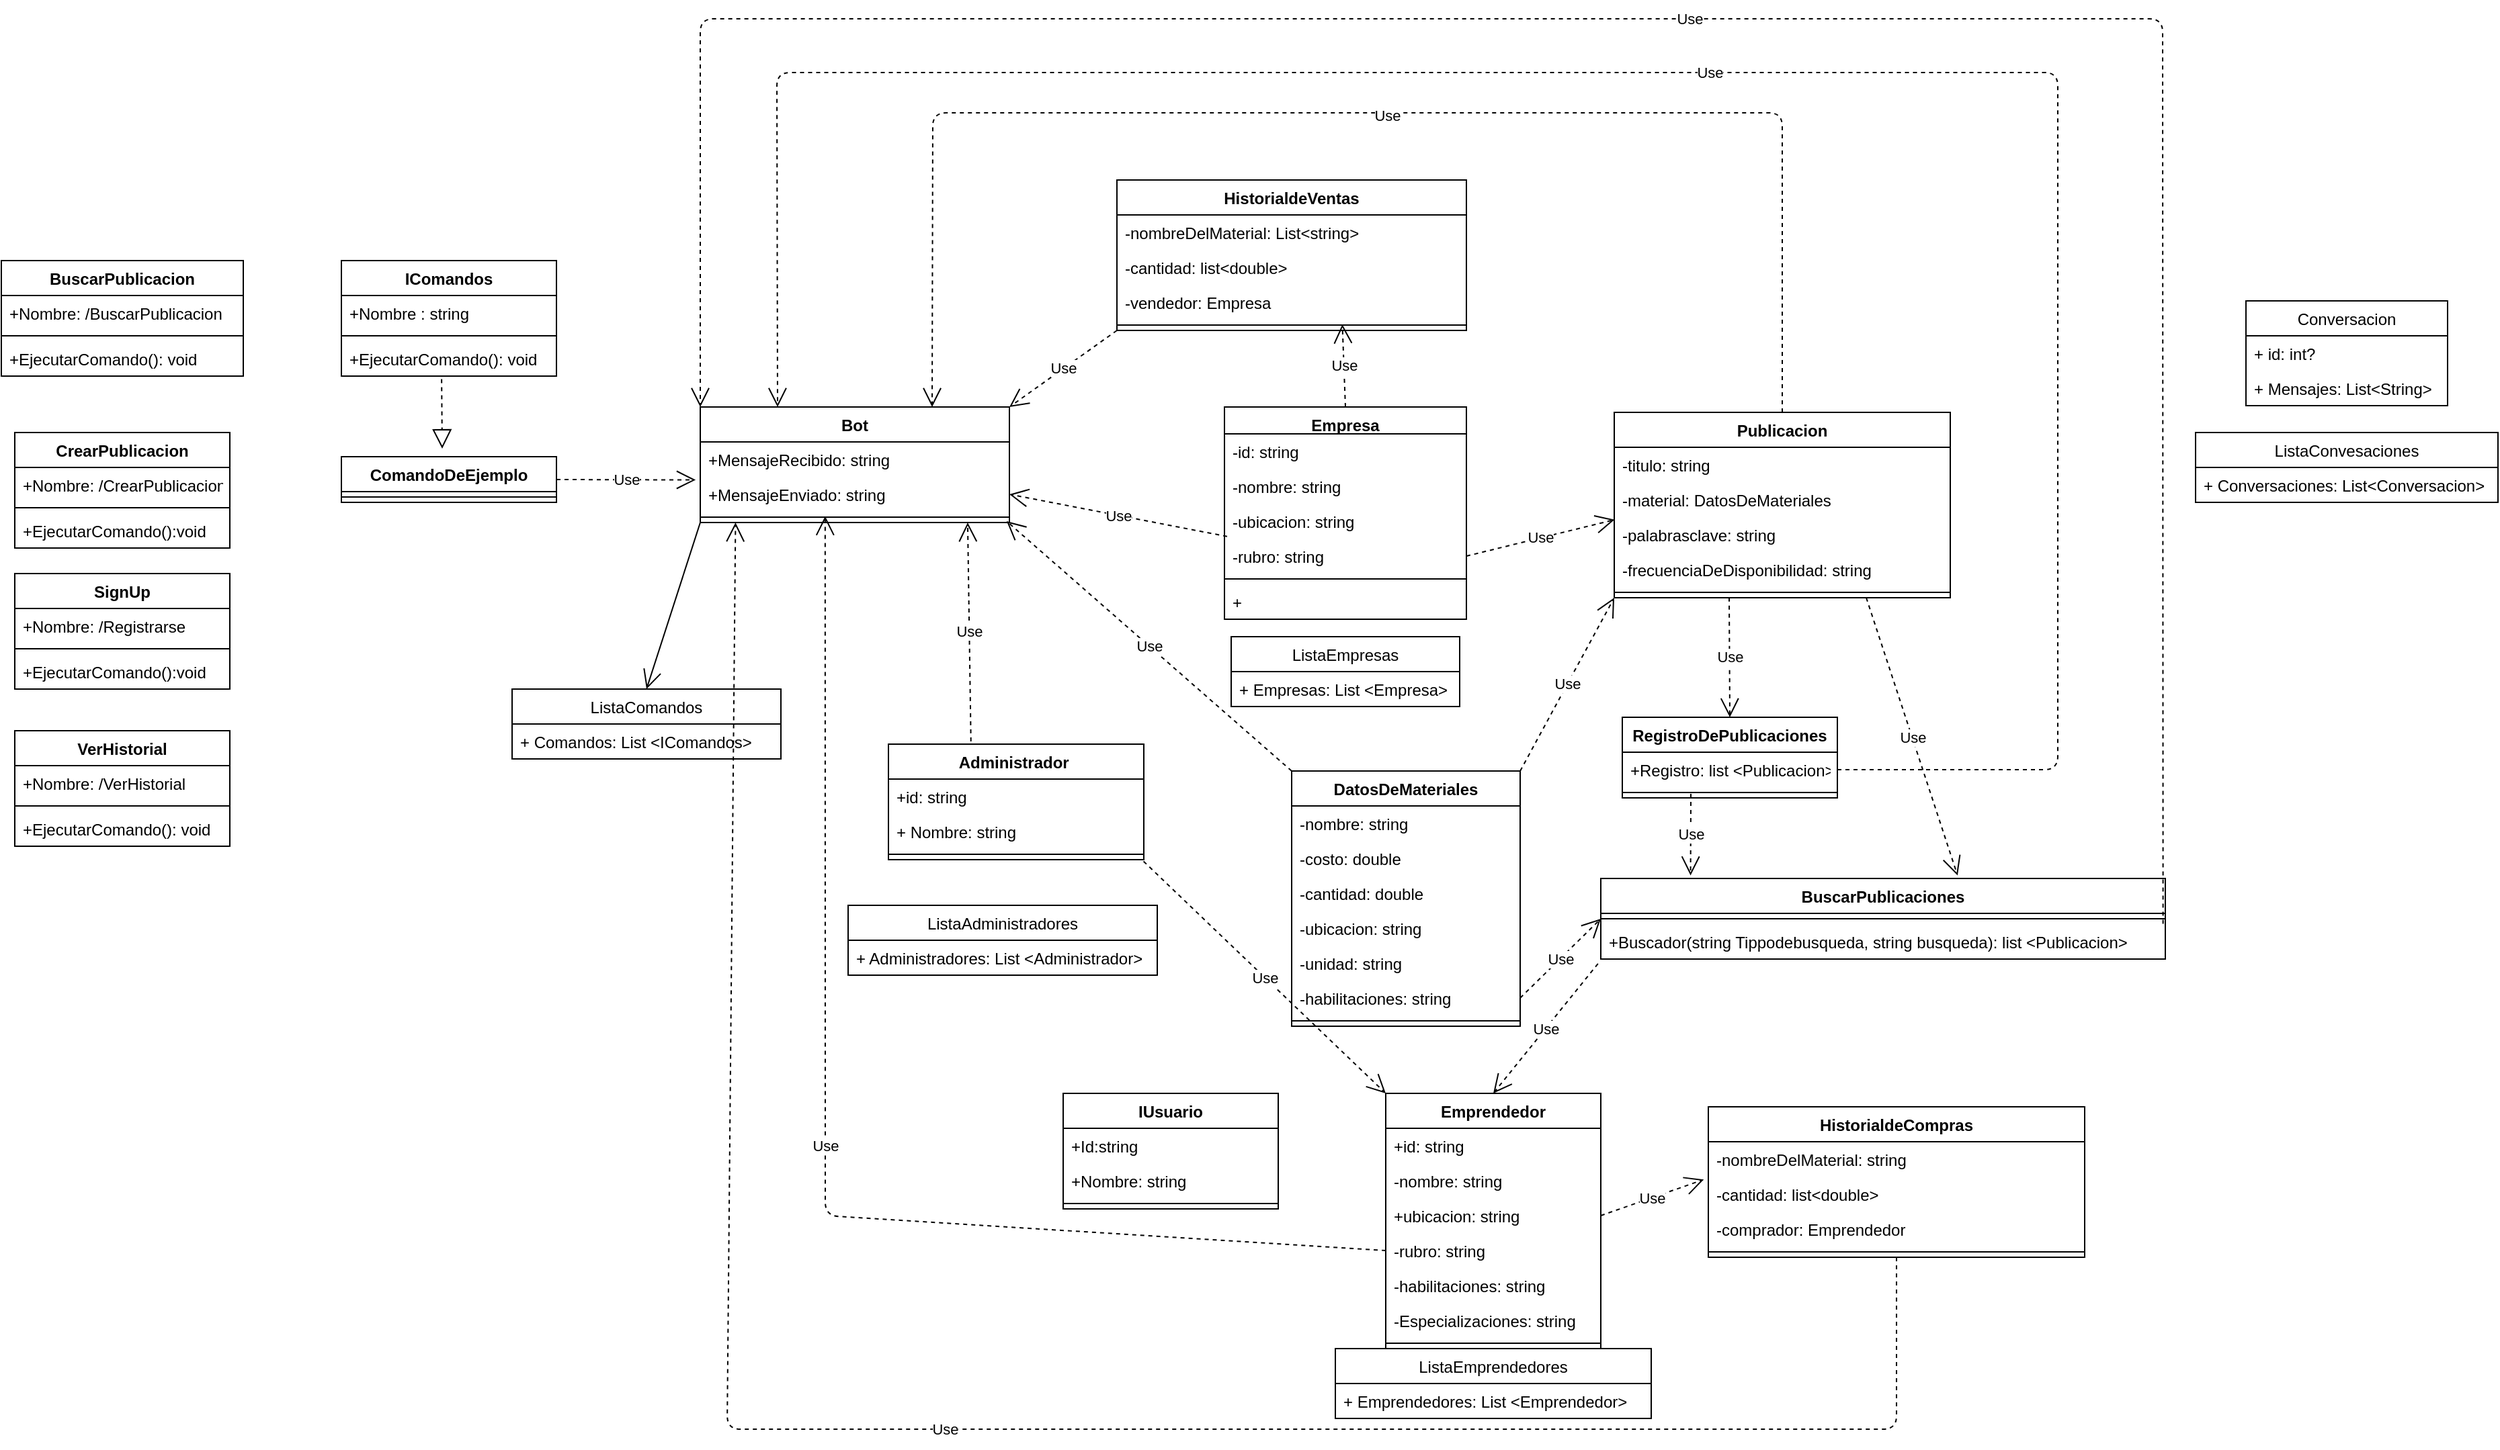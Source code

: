<mxfile>
    <diagram id="Cmbn4PuXgdZzpJQDCBtA" name="Page-1">
        <mxGraphModel dx="2628" dy="575" grid="1" gridSize="10" guides="1" tooltips="1" connect="1" arrows="1" fold="1" page="1" pageScale="1" pageWidth="827" pageHeight="1169" math="0" shadow="0">
            <root>
                <mxCell id="0"/>
                <mxCell id="1" parent="0"/>
                <mxCell id="12" value="Bot" style="swimlane;fontStyle=1;align=center;verticalAlign=top;childLayout=stackLayout;horizontal=1;startSize=26;horizontalStack=0;resizeParent=1;resizeParentMax=0;resizeLast=0;collapsible=1;marginBottom=0;" parent="1" vertex="1">
                    <mxGeometry x="-720" y="529" width="230" height="86" as="geometry"/>
                </mxCell>
                <mxCell id="13" value="+MensajeRecibido: string" style="text;strokeColor=none;fillColor=none;align=left;verticalAlign=top;spacingLeft=4;spacingRight=4;overflow=hidden;rotatable=0;points=[[0,0.5],[1,0.5]];portConstraint=eastwest;" parent="12" vertex="1">
                    <mxGeometry y="26" width="230" height="26" as="geometry"/>
                </mxCell>
                <mxCell id="76" value="+MensajeEnviado: string" style="text;strokeColor=none;fillColor=none;align=left;verticalAlign=top;spacingLeft=4;spacingRight=4;overflow=hidden;rotatable=0;points=[[0,0.5],[1,0.5]];portConstraint=eastwest;" parent="12" vertex="1">
                    <mxGeometry y="52" width="230" height="26" as="geometry"/>
                </mxCell>
                <mxCell id="14" value="" style="line;strokeWidth=1;fillColor=none;align=left;verticalAlign=middle;spacingTop=-1;spacingLeft=3;spacingRight=3;rotatable=0;labelPosition=right;points=[];portConstraint=eastwest;" parent="12" vertex="1">
                    <mxGeometry y="78" width="230" height="8" as="geometry"/>
                </mxCell>
                <mxCell id="16" value="Empresa" style="swimlane;fontStyle=1;align=center;verticalAlign=top;childLayout=stackLayout;horizontal=1;startSize=20;horizontalStack=0;resizeParent=1;resizeParentMax=0;resizeLast=0;collapsible=1;marginBottom=0;" parent="1" vertex="1">
                    <mxGeometry x="-330" y="529" width="180" height="158" as="geometry"/>
                </mxCell>
                <mxCell id="184" value="-id: string" style="text;strokeColor=none;fillColor=none;align=left;verticalAlign=top;spacingLeft=4;spacingRight=4;overflow=hidden;rotatable=0;points=[[0,0.5],[1,0.5]];portConstraint=eastwest;" parent="16" vertex="1">
                    <mxGeometry y="20" width="180" height="26" as="geometry"/>
                </mxCell>
                <mxCell id="17" value="-nombre: string" style="text;strokeColor=none;fillColor=none;align=left;verticalAlign=top;spacingLeft=4;spacingRight=4;overflow=hidden;rotatable=0;points=[[0,0.5],[1,0.5]];portConstraint=eastwest;" parent="16" vertex="1">
                    <mxGeometry y="46" width="180" height="26" as="geometry"/>
                </mxCell>
                <mxCell id="54" value="-ubicacion: string" style="text;strokeColor=none;fillColor=none;align=left;verticalAlign=top;spacingLeft=4;spacingRight=4;overflow=hidden;rotatable=0;points=[[0,0.5],[1,0.5]];portConstraint=eastwest;" parent="16" vertex="1">
                    <mxGeometry y="72" width="180" height="26" as="geometry"/>
                </mxCell>
                <mxCell id="55" value="-rubro: string" style="text;strokeColor=none;fillColor=none;align=left;verticalAlign=top;spacingLeft=4;spacingRight=4;overflow=hidden;rotatable=0;points=[[0,0.5],[1,0.5]];portConstraint=eastwest;" parent="16" vertex="1">
                    <mxGeometry y="98" width="180" height="26" as="geometry"/>
                </mxCell>
                <mxCell id="18" value="" style="line;strokeWidth=1;fillColor=none;align=left;verticalAlign=middle;spacingTop=-1;spacingLeft=3;spacingRight=3;rotatable=0;labelPosition=right;points=[];portConstraint=eastwest;" parent="16" vertex="1">
                    <mxGeometry y="124" width="180" height="8" as="geometry"/>
                </mxCell>
                <mxCell id="19" value="+" style="text;strokeColor=none;fillColor=none;align=left;verticalAlign=top;spacingLeft=4;spacingRight=4;overflow=hidden;rotatable=0;points=[[0,0.5],[1,0.5]];portConstraint=eastwest;" parent="16" vertex="1">
                    <mxGeometry y="132" width="180" height="26" as="geometry"/>
                </mxCell>
                <mxCell id="20" value="Publicacion" style="swimlane;fontStyle=1;align=center;verticalAlign=top;childLayout=stackLayout;horizontal=1;startSize=26;horizontalStack=0;resizeParent=1;resizeParentMax=0;resizeLast=0;collapsible=1;marginBottom=0;" parent="1" vertex="1">
                    <mxGeometry x="-40" y="533" width="250" height="138" as="geometry"/>
                </mxCell>
                <mxCell id="21" value="-titulo: string" style="text;strokeColor=none;fillColor=none;align=left;verticalAlign=top;spacingLeft=4;spacingRight=4;overflow=hidden;rotatable=0;points=[[0,0.5],[1,0.5]];portConstraint=eastwest;" parent="20" vertex="1">
                    <mxGeometry y="26" width="250" height="26" as="geometry"/>
                </mxCell>
                <mxCell id="71" value="-material: DatosDeMateriales" style="text;strokeColor=none;fillColor=none;align=left;verticalAlign=top;spacingLeft=4;spacingRight=4;overflow=hidden;rotatable=0;points=[[0,0.5],[1,0.5]];portConstraint=eastwest;" parent="20" vertex="1">
                    <mxGeometry y="52" width="250" height="26" as="geometry"/>
                </mxCell>
                <mxCell id="72" value="-palabrasclave: string" style="text;strokeColor=none;fillColor=none;align=left;verticalAlign=top;spacingLeft=4;spacingRight=4;overflow=hidden;rotatable=0;points=[[0,0.5],[1,0.5]];portConstraint=eastwest;" parent="20" vertex="1">
                    <mxGeometry y="78" width="250" height="26" as="geometry"/>
                </mxCell>
                <mxCell id="119" value="-frecuenciaDeDisponibilidad: string" style="text;strokeColor=none;fillColor=none;align=left;verticalAlign=top;spacingLeft=4;spacingRight=4;overflow=hidden;rotatable=0;points=[[0,0.5],[1,0.5]];portConstraint=eastwest;" parent="20" vertex="1">
                    <mxGeometry y="104" width="250" height="26" as="geometry"/>
                </mxCell>
                <mxCell id="22" value="" style="line;strokeWidth=1;fillColor=none;align=left;verticalAlign=middle;spacingTop=-1;spacingLeft=3;spacingRight=3;rotatable=0;labelPosition=right;points=[];portConstraint=eastwest;" parent="20" vertex="1">
                    <mxGeometry y="130" width="250" height="8" as="geometry"/>
                </mxCell>
                <mxCell id="24" value="DatosDeMateriales" style="swimlane;fontStyle=1;align=center;verticalAlign=top;childLayout=stackLayout;horizontal=1;startSize=26;horizontalStack=0;resizeParent=1;resizeParentMax=0;resizeLast=0;collapsible=1;marginBottom=0;" parent="1" vertex="1">
                    <mxGeometry x="-280" y="800" width="170" height="190" as="geometry"/>
                </mxCell>
                <mxCell id="25" value="-nombre: string" style="text;strokeColor=none;fillColor=none;align=left;verticalAlign=top;spacingLeft=4;spacingRight=4;overflow=hidden;rotatable=0;points=[[0,0.5],[1,0.5]];portConstraint=eastwest;" parent="24" vertex="1">
                    <mxGeometry y="26" width="170" height="26" as="geometry"/>
                </mxCell>
                <mxCell id="60" value="-costo: double" style="text;strokeColor=none;fillColor=none;align=left;verticalAlign=top;spacingLeft=4;spacingRight=4;overflow=hidden;rotatable=0;points=[[0,0.5],[1,0.5]];portConstraint=eastwest;" parent="24" vertex="1">
                    <mxGeometry y="52" width="170" height="26" as="geometry"/>
                </mxCell>
                <mxCell id="61" value="-cantidad: double" style="text;strokeColor=none;fillColor=none;align=left;verticalAlign=top;spacingLeft=4;spacingRight=4;overflow=hidden;rotatable=0;points=[[0,0.5],[1,0.5]];portConstraint=eastwest;" parent="24" vertex="1">
                    <mxGeometry y="78" width="170" height="26" as="geometry"/>
                </mxCell>
                <mxCell id="62" value="-ubicacion: string" style="text;strokeColor=none;fillColor=none;align=left;verticalAlign=top;spacingLeft=4;spacingRight=4;overflow=hidden;rotatable=0;points=[[0,0.5],[1,0.5]];portConstraint=eastwest;" parent="24" vertex="1">
                    <mxGeometry y="104" width="170" height="26" as="geometry"/>
                </mxCell>
                <mxCell id="127" value="-unidad: string" style="text;strokeColor=none;fillColor=none;align=left;verticalAlign=top;spacingLeft=4;spacingRight=4;overflow=hidden;rotatable=0;points=[[0,0.5],[1,0.5]];portConstraint=eastwest;" parent="24" vertex="1">
                    <mxGeometry y="130" width="170" height="26" as="geometry"/>
                </mxCell>
                <mxCell id="63" value="-habilitaciones: string" style="text;strokeColor=none;fillColor=none;align=left;verticalAlign=top;spacingLeft=4;spacingRight=4;overflow=hidden;rotatable=0;points=[[0,0.5],[1,0.5]];portConstraint=eastwest;" parent="24" vertex="1">
                    <mxGeometry y="156" width="170" height="26" as="geometry"/>
                </mxCell>
                <mxCell id="26" value="" style="line;strokeWidth=1;fillColor=none;align=left;verticalAlign=middle;spacingTop=-1;spacingLeft=3;spacingRight=3;rotatable=0;labelPosition=right;points=[];portConstraint=eastwest;" parent="24" vertex="1">
                    <mxGeometry y="182" width="170" height="8" as="geometry"/>
                </mxCell>
                <mxCell id="28" value="Emprendedor" style="swimlane;fontStyle=1;align=center;verticalAlign=top;childLayout=stackLayout;horizontal=1;startSize=26;horizontalStack=0;resizeParent=1;resizeParentMax=0;resizeLast=0;collapsible=1;marginBottom=0;" parent="1" vertex="1">
                    <mxGeometry x="-210" y="1040" width="160" height="190" as="geometry"/>
                </mxCell>
                <mxCell id="219" value="+id: string" style="text;strokeColor=none;fillColor=none;align=left;verticalAlign=top;spacingLeft=4;spacingRight=4;overflow=hidden;rotatable=0;points=[[0,0.5],[1,0.5]];portConstraint=eastwest;" vertex="1" parent="28">
                    <mxGeometry y="26" width="160" height="26" as="geometry"/>
                </mxCell>
                <mxCell id="29" value="-nombre: string" style="text;strokeColor=none;fillColor=none;align=left;verticalAlign=top;spacingLeft=4;spacingRight=4;overflow=hidden;rotatable=0;points=[[0,0.5],[1,0.5]];portConstraint=eastwest;" parent="28" vertex="1">
                    <mxGeometry y="52" width="160" height="26" as="geometry"/>
                </mxCell>
                <mxCell id="57" value="+ubicacion: string" style="text;strokeColor=none;fillColor=none;align=left;verticalAlign=top;spacingLeft=4;spacingRight=4;overflow=hidden;rotatable=0;points=[[0,0.5],[1,0.5]];portConstraint=eastwest;" parent="28" vertex="1">
                    <mxGeometry y="78" width="160" height="26" as="geometry"/>
                </mxCell>
                <mxCell id="58" value="-rubro: string" style="text;strokeColor=none;fillColor=none;align=left;verticalAlign=top;spacingLeft=4;spacingRight=4;overflow=hidden;rotatable=0;points=[[0,0.5],[1,0.5]];portConstraint=eastwest;" parent="28" vertex="1">
                    <mxGeometry y="104" width="160" height="26" as="geometry"/>
                </mxCell>
                <mxCell id="59" value="-habilitaciones: string" style="text;strokeColor=none;fillColor=none;align=left;verticalAlign=top;spacingLeft=4;spacingRight=4;overflow=hidden;rotatable=0;points=[[0,0.5],[1,0.5]];portConstraint=eastwest;" parent="28" vertex="1">
                    <mxGeometry y="130" width="160" height="26" as="geometry"/>
                </mxCell>
                <mxCell id="120" value="-Especializaciones: string" style="text;strokeColor=none;fillColor=none;align=left;verticalAlign=top;spacingLeft=4;spacingRight=4;overflow=hidden;rotatable=0;points=[[0,0.5],[1,0.5]];portConstraint=eastwest;" parent="28" vertex="1">
                    <mxGeometry y="156" width="160" height="26" as="geometry"/>
                </mxCell>
                <mxCell id="30" value="" style="line;strokeWidth=1;fillColor=none;align=left;verticalAlign=middle;spacingTop=-1;spacingLeft=3;spacingRight=3;rotatable=0;labelPosition=right;points=[];portConstraint=eastwest;" parent="28" vertex="1">
                    <mxGeometry y="182" width="160" height="8" as="geometry"/>
                </mxCell>
                <mxCell id="32" value="BuscarPublicaciones" style="swimlane;fontStyle=1;align=center;verticalAlign=top;childLayout=stackLayout;horizontal=1;startSize=26;horizontalStack=0;resizeParent=1;resizeParentMax=0;resizeLast=0;collapsible=1;marginBottom=0;" parent="1" vertex="1">
                    <mxGeometry x="-50" y="880" width="420" height="60" as="geometry"/>
                </mxCell>
                <mxCell id="34" value="" style="line;strokeWidth=1;fillColor=none;align=left;verticalAlign=middle;spacingTop=-1;spacingLeft=3;spacingRight=3;rotatable=0;labelPosition=right;points=[];portConstraint=eastwest;" parent="32" vertex="1">
                    <mxGeometry y="26" width="420" height="8" as="geometry"/>
                </mxCell>
                <mxCell id="35" value="+Buscador(string Tippodebusqueda, string busqueda): list &lt;Publicacion&gt; " style="text;strokeColor=none;fillColor=none;align=left;verticalAlign=top;spacingLeft=4;spacingRight=4;overflow=hidden;rotatable=0;points=[[0,0.5],[1,0.5]];portConstraint=eastwest;" parent="32" vertex="1">
                    <mxGeometry y="34" width="420" height="26" as="geometry"/>
                </mxCell>
                <mxCell id="36" value="HistorialdeVentas" style="swimlane;fontStyle=1;align=center;verticalAlign=top;childLayout=stackLayout;horizontal=1;startSize=26;horizontalStack=0;resizeParent=1;resizeParentMax=0;resizeLast=0;collapsible=1;marginBottom=0;" parent="1" vertex="1">
                    <mxGeometry x="-410" y="360" width="260" height="112" as="geometry"/>
                </mxCell>
                <mxCell id="65" value="-nombreDelMaterial: List&lt;string&gt;" style="text;strokeColor=none;fillColor=none;align=left;verticalAlign=top;spacingLeft=4;spacingRight=4;overflow=hidden;rotatable=0;points=[[0,0.5],[1,0.5]];portConstraint=eastwest;" parent="36" vertex="1">
                    <mxGeometry y="26" width="260" height="26" as="geometry"/>
                </mxCell>
                <mxCell id="66" value="-cantidad: list&lt;double&gt;" style="text;strokeColor=none;fillColor=none;align=left;verticalAlign=top;spacingLeft=4;spacingRight=4;overflow=hidden;rotatable=0;points=[[0,0.5],[1,0.5]];portConstraint=eastwest;" parent="36" vertex="1">
                    <mxGeometry y="52" width="260" height="26" as="geometry"/>
                </mxCell>
                <mxCell id="74" value="-vendedor: Empresa" style="text;strokeColor=none;fillColor=none;align=left;verticalAlign=top;spacingLeft=4;spacingRight=4;overflow=hidden;rotatable=0;points=[[0,0.5],[1,0.5]];portConstraint=eastwest;" parent="36" vertex="1">
                    <mxGeometry y="78" width="260" height="26" as="geometry"/>
                </mxCell>
                <mxCell id="38" value="" style="line;strokeWidth=1;fillColor=none;align=left;verticalAlign=middle;spacingTop=-1;spacingLeft=3;spacingRight=3;rotatable=0;labelPosition=right;points=[];portConstraint=eastwest;" parent="36" vertex="1">
                    <mxGeometry y="104" width="260" height="8" as="geometry"/>
                </mxCell>
                <mxCell id="40" value="HistorialdeCompras" style="swimlane;fontStyle=1;align=center;verticalAlign=top;childLayout=stackLayout;horizontal=1;startSize=26;horizontalStack=0;resizeParent=1;resizeParentMax=0;resizeLast=0;collapsible=1;marginBottom=0;" parent="1" vertex="1">
                    <mxGeometry x="30" y="1050" width="280" height="112" as="geometry"/>
                </mxCell>
                <mxCell id="69" value="-nombreDelMaterial: string" style="text;strokeColor=none;fillColor=none;align=left;verticalAlign=top;spacingLeft=4;spacingRight=4;overflow=hidden;rotatable=0;points=[[0,0.5],[1,0.5]];portConstraint=eastwest;" parent="40" vertex="1">
                    <mxGeometry y="26" width="280" height="26" as="geometry"/>
                </mxCell>
                <mxCell id="70" value="-cantidad: list&lt;double&gt;" style="text;strokeColor=none;fillColor=none;align=left;verticalAlign=top;spacingLeft=4;spacingRight=4;overflow=hidden;rotatable=0;points=[[0,0.5],[1,0.5]];portConstraint=eastwest;" parent="40" vertex="1">
                    <mxGeometry y="52" width="280" height="26" as="geometry"/>
                </mxCell>
                <mxCell id="75" value="-comprador: Emprendedor" style="text;strokeColor=none;fillColor=none;align=left;verticalAlign=top;spacingLeft=4;spacingRight=4;overflow=hidden;rotatable=0;points=[[0,0.5],[1,0.5]];portConstraint=eastwest;" parent="40" vertex="1">
                    <mxGeometry y="78" width="280" height="26" as="geometry"/>
                </mxCell>
                <mxCell id="42" value="" style="line;strokeWidth=1;fillColor=none;align=left;verticalAlign=middle;spacingTop=-1;spacingLeft=3;spacingRight=3;rotatable=0;labelPosition=right;points=[];portConstraint=eastwest;" parent="40" vertex="1">
                    <mxGeometry y="104" width="280" height="8" as="geometry"/>
                </mxCell>
                <mxCell id="44" value="RegistroDePublicaciones" style="swimlane;fontStyle=1;align=center;verticalAlign=top;childLayout=stackLayout;horizontal=1;startSize=26;horizontalStack=0;resizeParent=1;resizeParentMax=0;resizeLast=0;collapsible=1;marginBottom=0;" parent="1" vertex="1">
                    <mxGeometry x="-34" y="760" width="160" height="60" as="geometry"/>
                </mxCell>
                <mxCell id="45" value="+Registro: list &lt;Publicacion&gt;" style="text;strokeColor=none;fillColor=none;align=left;verticalAlign=top;spacingLeft=4;spacingRight=4;overflow=hidden;rotatable=0;points=[[0,0.5],[1,0.5]];portConstraint=eastwest;" parent="44" vertex="1">
                    <mxGeometry y="26" width="160" height="26" as="geometry"/>
                </mxCell>
                <mxCell id="46" value="" style="line;strokeWidth=1;fillColor=none;align=left;verticalAlign=middle;spacingTop=-1;spacingLeft=3;spacingRight=3;rotatable=0;labelPosition=right;points=[];portConstraint=eastwest;" parent="44" vertex="1">
                    <mxGeometry y="52" width="160" height="8" as="geometry"/>
                </mxCell>
                <mxCell id="48" value="Administrador " style="swimlane;fontStyle=1;align=center;verticalAlign=top;childLayout=stackLayout;horizontal=1;startSize=26;horizontalStack=0;resizeParent=1;resizeParentMax=0;resizeLast=0;collapsible=1;marginBottom=0;" parent="1" vertex="1">
                    <mxGeometry x="-580" y="780" width="190" height="86" as="geometry"/>
                </mxCell>
                <mxCell id="77" value="+id: string" style="text;strokeColor=none;fillColor=none;align=left;verticalAlign=top;spacingLeft=4;spacingRight=4;overflow=hidden;rotatable=0;points=[[0,0.5],[1,0.5]];portConstraint=eastwest;" parent="48" vertex="1">
                    <mxGeometry y="26" width="190" height="26" as="geometry"/>
                </mxCell>
                <mxCell id="218" value="+ Nombre: string&#10;" style="text;strokeColor=none;fillColor=none;align=left;verticalAlign=top;spacingLeft=4;spacingRight=4;overflow=hidden;rotatable=0;points=[[0,0.5],[1,0.5]];portConstraint=eastwest;" vertex="1" parent="48">
                    <mxGeometry y="52" width="190" height="26" as="geometry"/>
                </mxCell>
                <mxCell id="50" value="" style="line;strokeWidth=1;fillColor=none;align=left;verticalAlign=middle;spacingTop=-1;spacingLeft=3;spacingRight=3;rotatable=0;labelPosition=right;points=[];portConstraint=eastwest;" parent="48" vertex="1">
                    <mxGeometry y="78" width="190" height="8" as="geometry"/>
                </mxCell>
                <mxCell id="98" value="IComandos" style="swimlane;fontStyle=1;align=center;verticalAlign=top;childLayout=stackLayout;horizontal=1;startSize=26;horizontalStack=0;resizeParent=1;resizeParentMax=0;resizeLast=0;collapsible=1;marginBottom=0;" parent="1" vertex="1">
                    <mxGeometry x="-987" y="420" width="160" height="86" as="geometry"/>
                </mxCell>
                <mxCell id="102" value="+Nombre : string" style="text;strokeColor=none;fillColor=none;align=left;verticalAlign=top;spacingLeft=4;spacingRight=4;overflow=hidden;rotatable=0;points=[[0,0.5],[1,0.5]];portConstraint=eastwest;" parent="98" vertex="1">
                    <mxGeometry y="26" width="160" height="26" as="geometry"/>
                </mxCell>
                <mxCell id="100" value="" style="line;strokeWidth=1;fillColor=none;align=left;verticalAlign=middle;spacingTop=-1;spacingLeft=3;spacingRight=3;rotatable=0;labelPosition=right;points=[];portConstraint=eastwest;" parent="98" vertex="1">
                    <mxGeometry y="52" width="160" height="8" as="geometry"/>
                </mxCell>
                <mxCell id="109" value="+EjecutarComando(): void" style="text;strokeColor=none;fillColor=none;align=left;verticalAlign=top;spacingLeft=4;spacingRight=4;overflow=hidden;rotatable=0;points=[[0,0.5],[1,0.5]];portConstraint=eastwest;" parent="98" vertex="1">
                    <mxGeometry y="60" width="160" height="26" as="geometry"/>
                </mxCell>
                <mxCell id="110" value="ComandoDeEjemplo" style="swimlane;fontStyle=1;align=center;verticalAlign=top;childLayout=stackLayout;horizontal=1;startSize=26;horizontalStack=0;resizeParent=1;resizeParentMax=0;resizeLast=0;collapsible=1;marginBottom=0;" parent="1" vertex="1">
                    <mxGeometry x="-987" y="566" width="160" height="34" as="geometry"/>
                </mxCell>
                <mxCell id="112" value="" style="line;strokeWidth=1;fillColor=none;align=left;verticalAlign=middle;spacingTop=-1;spacingLeft=3;spacingRight=3;rotatable=0;labelPosition=right;points=[];portConstraint=eastwest;" parent="110" vertex="1">
                    <mxGeometry y="26" width="160" height="8" as="geometry"/>
                </mxCell>
                <mxCell id="133" value="Use" style="endArrow=open;endSize=12;dashed=1;html=1;exitX=0;exitY=0;exitDx=0;exitDy=0;entryX=0.991;entryY=0.875;entryDx=0;entryDy=0;entryPerimeter=0;" parent="1" source="24" target="14" edge="1">
                    <mxGeometry width="160" relative="1" as="geometry">
                        <mxPoint x="-500" y="824.29" as="sourcePoint"/>
                        <mxPoint x="-340" y="824.29" as="targetPoint"/>
                    </mxGeometry>
                </mxCell>
                <mxCell id="134" value="Use" style="endArrow=open;endSize=12;dashed=1;html=1;exitX=0;exitY=1;exitDx=0;exitDy=0;entryX=1;entryY=0;entryDx=0;entryDy=0;" parent="1" source="36" target="12" edge="1">
                    <mxGeometry width="160" relative="1" as="geometry">
                        <mxPoint x="-420" y="600" as="sourcePoint"/>
                        <mxPoint x="-260" y="600" as="targetPoint"/>
                    </mxGeometry>
                </mxCell>
                <mxCell id="135" value="Use" style="endArrow=open;endSize=12;dashed=1;html=1;exitX=0.011;exitY=-0.062;exitDx=0;exitDy=0;exitPerimeter=0;entryX=1;entryY=0.5;entryDx=0;entryDy=0;" parent="1" source="55" target="76" edge="1">
                    <mxGeometry width="160" relative="1" as="geometry">
                        <mxPoint x="-420" y="600" as="sourcePoint"/>
                        <mxPoint x="-260" y="600" as="targetPoint"/>
                    </mxGeometry>
                </mxCell>
                <mxCell id="137" value="Use" style="endArrow=open;endSize=12;dashed=1;html=1;exitX=0.5;exitY=0;exitDx=0;exitDy=0;entryX=0.645;entryY=0.442;entryDx=0;entryDy=0;entryPerimeter=0;" parent="1" source="16" target="38" edge="1">
                    <mxGeometry width="160" relative="1" as="geometry">
                        <mxPoint x="-420" y="600" as="sourcePoint"/>
                        <mxPoint x="-260" y="600" as="targetPoint"/>
                    </mxGeometry>
                </mxCell>
                <mxCell id="141" value="Use" style="endArrow=open;endSize=12;dashed=1;html=1;exitX=1;exitY=0.5;exitDx=0;exitDy=0;entryX=0.001;entryY=0.074;entryDx=0;entryDy=0;entryPerimeter=0;" parent="1" source="55" target="72" edge="1">
                    <mxGeometry width="160" relative="1" as="geometry">
                        <mxPoint x="-340" y="420" as="sourcePoint"/>
                        <mxPoint x="-100" y="580" as="targetPoint"/>
                    </mxGeometry>
                </mxCell>
                <mxCell id="142" value="Use" style="endArrow=open;endSize=12;dashed=1;html=1;entryX=0.5;entryY=0;entryDx=0;entryDy=0;exitX=0.342;exitY=0.978;exitDx=0;exitDy=0;exitPerimeter=0;" parent="1" source="22" target="44" edge="1">
                    <mxGeometry width="160" relative="1" as="geometry">
                        <mxPoint x="110" y="670" as="sourcePoint"/>
                        <mxPoint x="10" y="640" as="targetPoint"/>
                    </mxGeometry>
                </mxCell>
                <mxCell id="144" value="Use" style="endArrow=open;endSize=12;dashed=1;html=1;entryX=0.159;entryY=-0.038;entryDx=0;entryDy=0;entryPerimeter=0;" parent="1" target="32" edge="1">
                    <mxGeometry width="160" relative="1" as="geometry">
                        <mxPoint x="17" y="817" as="sourcePoint"/>
                        <mxPoint x="200" y="790" as="targetPoint"/>
                    </mxGeometry>
                </mxCell>
                <mxCell id="145" value="Use" style="endArrow=open;endSize=12;dashed=1;html=1;exitX=1;exitY=0;exitDx=0;exitDy=0;entryX=0;entryY=1;entryDx=0;entryDy=0;" parent="1" source="24" target="20" edge="1">
                    <mxGeometry width="160" relative="1" as="geometry">
                        <mxPoint x="40" y="790" as="sourcePoint"/>
                        <mxPoint x="200" y="790" as="targetPoint"/>
                    </mxGeometry>
                </mxCell>
                <mxCell id="146" value="Use" style="endArrow=open;endSize=12;dashed=1;html=1;exitX=-0.005;exitY=1.132;exitDx=0;exitDy=0;exitPerimeter=0;entryX=0.5;entryY=0;entryDx=0;entryDy=0;" parent="1" source="35" target="28" edge="1">
                    <mxGeometry width="160" relative="1" as="geometry">
                        <mxPoint x="-10" y="1030" as="sourcePoint"/>
                        <mxPoint x="150" y="1030" as="targetPoint"/>
                    </mxGeometry>
                </mxCell>
                <mxCell id="147" value="Use" style="endArrow=open;endSize=12;dashed=1;html=1;exitX=1;exitY=0.5;exitDx=0;exitDy=0;entryX=-0.012;entryY=0.083;entryDx=0;entryDy=0;entryPerimeter=0;" parent="1" source="57" target="70" edge="1">
                    <mxGeometry width="160" relative="1" as="geometry">
                        <mxPoint x="-10" y="980" as="sourcePoint"/>
                        <mxPoint x="150" y="980" as="targetPoint"/>
                    </mxGeometry>
                </mxCell>
                <mxCell id="148" value="Use" style="endArrow=open;endSize=12;dashed=1;html=1;entryX=0;entryY=0;entryDx=0;entryDy=0;exitX=0.999;exitY=1.048;exitDx=0;exitDy=0;exitPerimeter=0;" parent="1" target="28" edge="1">
                    <mxGeometry width="160" relative="1" as="geometry">
                        <mxPoint x="-390.19" y="867.248" as="sourcePoint"/>
                        <mxPoint x="-400" y="880" as="targetPoint"/>
                    </mxGeometry>
                </mxCell>
                <mxCell id="149" value="Use" style="endArrow=open;endSize=12;dashed=1;html=1;exitX=0.323;exitY=-0.024;exitDx=0;exitDy=0;entryX=0.865;entryY=1.008;entryDx=0;entryDy=0;entryPerimeter=0;exitPerimeter=0;" parent="1" source="48" target="14" edge="1">
                    <mxGeometry width="160" relative="1" as="geometry">
                        <mxPoint x="-560" y="880" as="sourcePoint"/>
                        <mxPoint x="-400" y="880" as="targetPoint"/>
                    </mxGeometry>
                </mxCell>
                <mxCell id="151" value="Use" style="endArrow=open;endSize=12;dashed=1;html=1;exitX=0.5;exitY=0;exitDx=0;exitDy=0;entryX=0.75;entryY=0;entryDx=0;entryDy=0;" parent="1" source="20" target="12" edge="1">
                    <mxGeometry x="-0.036" y="2" width="160" relative="1" as="geometry">
                        <mxPoint x="250" y="900" as="sourcePoint"/>
                        <mxPoint x="-340" y="250" as="targetPoint"/>
                        <Array as="points">
                            <mxPoint x="85" y="310"/>
                            <mxPoint x="-547" y="310"/>
                        </Array>
                        <mxPoint as="offset"/>
                    </mxGeometry>
                </mxCell>
                <mxCell id="152" value="Use" style="endArrow=open;endSize=12;dashed=1;html=1;exitX=1;exitY=0.5;exitDx=0;exitDy=0;entryX=0.25;entryY=0;entryDx=0;entryDy=0;" parent="1" source="45" target="12" edge="1">
                    <mxGeometry width="160" relative="1" as="geometry">
                        <mxPoint x="140" y="780" as="sourcePoint"/>
                        <mxPoint x="180" y="770" as="targetPoint"/>
                        <Array as="points">
                            <mxPoint x="290" y="799"/>
                            <mxPoint x="290" y="280"/>
                            <mxPoint x="-663" y="280"/>
                        </Array>
                    </mxGeometry>
                </mxCell>
                <mxCell id="153" value="Use" style="endArrow=open;endSize=12;dashed=1;html=1;exitX=0;exitY=0.5;exitDx=0;exitDy=0;entryX=0.404;entryY=0.413;entryDx=0;entryDy=0;entryPerimeter=0;" parent="1" source="58" target="14" edge="1">
                    <mxGeometry width="160" relative="1" as="geometry">
                        <mxPoint x="-290" y="960" as="sourcePoint"/>
                        <mxPoint x="-50" y="920" as="targetPoint"/>
                        <Array as="points">
                            <mxPoint x="-627" y="1131"/>
                        </Array>
                    </mxGeometry>
                </mxCell>
                <mxCell id="156" value="Use" style="endArrow=open;endSize=12;dashed=1;html=1;exitX=0.996;exitY=-0.012;exitDx=0;exitDy=0;exitPerimeter=0;entryX=0;entryY=0;entryDx=0;entryDy=0;" parent="1" source="35" target="12" edge="1">
                    <mxGeometry width="160" relative="1" as="geometry">
                        <mxPoint x="400" y="920" as="sourcePoint"/>
                        <mxPoint x="-100" y="880" as="targetPoint"/>
                        <Array as="points">
                            <mxPoint x="368" y="240"/>
                            <mxPoint x="-720" y="240"/>
                        </Array>
                    </mxGeometry>
                </mxCell>
                <mxCell id="157" value="Use" style="endArrow=open;endSize=12;dashed=1;html=1;exitX=0.5;exitY=1;exitDx=0;exitDy=0;entryX=0.114;entryY=1.008;entryDx=0;entryDy=0;entryPerimeter=0;" parent="1" source="40" target="14" edge="1">
                    <mxGeometry width="160" relative="1" as="geometry">
                        <mxPoint x="-140" y="1200" as="sourcePoint"/>
                        <mxPoint x="20" y="1200" as="targetPoint"/>
                        <Array as="points">
                            <mxPoint x="170" y="1290"/>
                            <mxPoint x="-700" y="1290"/>
                        </Array>
                    </mxGeometry>
                </mxCell>
                <mxCell id="159" value="Use" style="endArrow=open;endSize=12;dashed=1;html=1;exitX=1;exitY=0.5;exitDx=0;exitDy=0;entryX=-0.015;entryY=0.088;entryDx=0;entryDy=0;entryPerimeter=0;" parent="1" source="110" target="76" edge="1">
                    <mxGeometry width="160" relative="1" as="geometry">
                        <mxPoint x="-600" y="430" as="sourcePoint"/>
                        <mxPoint x="-440" y="430" as="targetPoint"/>
                    </mxGeometry>
                </mxCell>
                <mxCell id="161" value="" style="endArrow=block;dashed=1;endFill=0;endSize=12;html=1;exitX=0.466;exitY=1.088;exitDx=0;exitDy=0;exitPerimeter=0;" parent="1" source="109" edge="1">
                    <mxGeometry width="160" relative="1" as="geometry">
                        <mxPoint x="-600" y="430" as="sourcePoint"/>
                        <mxPoint x="-912" y="560" as="targetPoint"/>
                    </mxGeometry>
                </mxCell>
                <mxCell id="162" value="Use" style="endArrow=open;endSize=12;dashed=1;html=1;exitX=0.75;exitY=1;exitDx=0;exitDy=0;entryX=0.632;entryY=-0.037;entryDx=0;entryDy=0;entryPerimeter=0;" parent="1" source="20" target="32" edge="1">
                    <mxGeometry width="160" relative="1" as="geometry">
                        <mxPoint x="140" y="870" as="sourcePoint"/>
                        <mxPoint x="300" y="870" as="targetPoint"/>
                    </mxGeometry>
                </mxCell>
                <mxCell id="163" value="Use" style="endArrow=open;endSize=12;dashed=1;html=1;exitX=1;exitY=0.5;exitDx=0;exitDy=0;entryX=0;entryY=0.5;entryDx=0;entryDy=0;" parent="1" source="63" target="32" edge="1">
                    <mxGeometry width="160" relative="1" as="geometry">
                        <mxPoint x="-110" y="870" as="sourcePoint"/>
                        <mxPoint x="50" y="870" as="targetPoint"/>
                    </mxGeometry>
                </mxCell>
                <mxCell id="164" value="ListaComandos" style="swimlane;fontStyle=0;childLayout=stackLayout;horizontal=1;startSize=26;fillColor=none;horizontalStack=0;resizeParent=1;resizeParentMax=0;resizeLast=0;collapsible=1;marginBottom=0;" parent="1" vertex="1">
                    <mxGeometry x="-860" y="739" width="200" height="52" as="geometry"/>
                </mxCell>
                <mxCell id="167" value="+ Comandos: List &lt;IComandos&gt;" style="text;strokeColor=none;fillColor=none;align=left;verticalAlign=top;spacingLeft=4;spacingRight=4;overflow=hidden;rotatable=0;points=[[0,0.5],[1,0.5]];portConstraint=eastwest;" parent="164" vertex="1">
                    <mxGeometry y="26" width="200" height="26" as="geometry"/>
                </mxCell>
                <mxCell id="175" value="" style="endArrow=open;endFill=1;endSize=12;html=1;exitX=0;exitY=1;exitDx=0;exitDy=0;entryX=0.5;entryY=0;entryDx=0;entryDy=0;" parent="1" source="12" target="164" edge="1">
                    <mxGeometry width="160" relative="1" as="geometry">
                        <mxPoint x="-800" y="685.82" as="sourcePoint"/>
                        <mxPoint x="-640" y="685.82" as="targetPoint"/>
                    </mxGeometry>
                </mxCell>
                <mxCell id="176" value="ListaEmpresas" style="swimlane;fontStyle=0;childLayout=stackLayout;horizontal=1;startSize=26;fillColor=none;horizontalStack=0;resizeParent=1;resizeParentMax=0;resizeLast=0;collapsible=1;marginBottom=0;" parent="1" vertex="1">
                    <mxGeometry x="-325" y="700" width="170" height="52" as="geometry"/>
                </mxCell>
                <mxCell id="179" value="+ Empresas: List &lt;Empresa&gt;" style="text;strokeColor=none;fillColor=none;align=left;verticalAlign=top;spacingLeft=4;spacingRight=4;overflow=hidden;rotatable=0;points=[[0,0.5],[1,0.5]];portConstraint=eastwest;" parent="176" vertex="1">
                    <mxGeometry y="26" width="170" height="26" as="geometry"/>
                </mxCell>
                <mxCell id="180" value="ListaEmprendedores" style="swimlane;fontStyle=0;childLayout=stackLayout;horizontal=1;startSize=26;fillColor=none;horizontalStack=0;resizeParent=1;resizeParentMax=0;resizeLast=0;collapsible=1;marginBottom=0;" parent="1" vertex="1">
                    <mxGeometry x="-247.5" y="1230" width="235" height="52" as="geometry"/>
                </mxCell>
                <mxCell id="181" value="+ Emprendedores: List &lt;Emprendedor&gt;" style="text;strokeColor=none;fillColor=none;align=left;verticalAlign=top;spacingLeft=4;spacingRight=4;overflow=hidden;rotatable=0;points=[[0,0.5],[1,0.5]];portConstraint=eastwest;" parent="180" vertex="1">
                    <mxGeometry y="26" width="235" height="26" as="geometry"/>
                </mxCell>
                <mxCell id="182" value="ListaAdministradores" style="swimlane;fontStyle=0;childLayout=stackLayout;horizontal=1;startSize=26;fillColor=none;horizontalStack=0;resizeParent=1;resizeParentMax=0;resizeLast=0;collapsible=1;marginBottom=0;" parent="1" vertex="1">
                    <mxGeometry x="-610" y="900" width="230" height="52" as="geometry"/>
                </mxCell>
                <mxCell id="183" value="+ Administradores: List &lt;Administrador&gt;" style="text;strokeColor=none;fillColor=none;align=left;verticalAlign=top;spacingLeft=4;spacingRight=4;overflow=hidden;rotatable=0;points=[[0,0.5],[1,0.5]];portConstraint=eastwest;" parent="182" vertex="1">
                    <mxGeometry y="26" width="230" height="26" as="geometry"/>
                </mxCell>
                <mxCell id="190" value="Conversacion" style="swimlane;fontStyle=0;childLayout=stackLayout;horizontal=1;startSize=26;fillColor=none;horizontalStack=0;resizeParent=1;resizeParentMax=0;resizeLast=0;collapsible=1;marginBottom=0;" parent="1" vertex="1">
                    <mxGeometry x="430" y="450" width="150" height="78" as="geometry"/>
                </mxCell>
                <mxCell id="192" value="+ id: int?" style="text;strokeColor=none;fillColor=none;align=left;verticalAlign=top;spacingLeft=4;spacingRight=4;overflow=hidden;rotatable=0;points=[[0,0.5],[1,0.5]];portConstraint=eastwest;" parent="190" vertex="1">
                    <mxGeometry y="26" width="150" height="26" as="geometry"/>
                </mxCell>
                <mxCell id="193" value="+ Mensajes: List&lt;String&gt;" style="text;strokeColor=none;fillColor=none;align=left;verticalAlign=top;spacingLeft=4;spacingRight=4;overflow=hidden;rotatable=0;points=[[0,0.5],[1,0.5]];portConstraint=eastwest;" parent="190" vertex="1">
                    <mxGeometry y="52" width="150" height="26" as="geometry"/>
                </mxCell>
                <mxCell id="194" value="ListaConvesaciones" style="swimlane;fontStyle=0;childLayout=stackLayout;horizontal=1;startSize=26;fillColor=none;horizontalStack=0;resizeParent=1;resizeParentMax=0;resizeLast=0;collapsible=1;marginBottom=0;" parent="1" vertex="1">
                    <mxGeometry x="392.5" y="548" width="225" height="52" as="geometry"/>
                </mxCell>
                <mxCell id="197" value="+ Conversaciones: List&lt;Conversacion&gt;" style="text;strokeColor=none;fillColor=none;align=left;verticalAlign=top;spacingLeft=4;spacingRight=4;overflow=hidden;rotatable=0;points=[[0,0.5],[1,0.5]];portConstraint=eastwest;" parent="194" vertex="1">
                    <mxGeometry y="26" width="225" height="26" as="geometry"/>
                </mxCell>
                <mxCell id="202" value="BuscarPublicacion" style="swimlane;fontStyle=1;align=center;verticalAlign=top;childLayout=stackLayout;horizontal=1;startSize=26;horizontalStack=0;resizeParent=1;resizeParentMax=0;resizeLast=0;collapsible=1;marginBottom=0;" vertex="1" parent="1">
                    <mxGeometry x="-1240" y="420" width="180" height="86" as="geometry"/>
                </mxCell>
                <mxCell id="203" value="+Nombre: /BuscarPublicacion" style="text;strokeColor=none;fillColor=none;align=left;verticalAlign=top;spacingLeft=4;spacingRight=4;overflow=hidden;rotatable=0;points=[[0,0.5],[1,0.5]];portConstraint=eastwest;" vertex="1" parent="202">
                    <mxGeometry y="26" width="180" height="26" as="geometry"/>
                </mxCell>
                <mxCell id="204" value="" style="line;strokeWidth=1;fillColor=none;align=left;verticalAlign=middle;spacingTop=-1;spacingLeft=3;spacingRight=3;rotatable=0;labelPosition=right;points=[];portConstraint=eastwest;" vertex="1" parent="202">
                    <mxGeometry y="52" width="180" height="8" as="geometry"/>
                </mxCell>
                <mxCell id="205" value="+EjecutarComando(): void" style="text;strokeColor=none;fillColor=none;align=left;verticalAlign=top;spacingLeft=4;spacingRight=4;overflow=hidden;rotatable=0;points=[[0,0.5],[1,0.5]];portConstraint=eastwest;" vertex="1" parent="202">
                    <mxGeometry y="60" width="180" height="26" as="geometry"/>
                </mxCell>
                <mxCell id="206" value="CrearPublicacion" style="swimlane;fontStyle=1;align=center;verticalAlign=top;childLayout=stackLayout;horizontal=1;startSize=26;horizontalStack=0;resizeParent=1;resizeParentMax=0;resizeLast=0;collapsible=1;marginBottom=0;" vertex="1" parent="1">
                    <mxGeometry x="-1230" y="548" width="160" height="86" as="geometry"/>
                </mxCell>
                <mxCell id="207" value="+Nombre: /CrearPublicacion" style="text;strokeColor=none;fillColor=none;align=left;verticalAlign=top;spacingLeft=4;spacingRight=4;overflow=hidden;rotatable=0;points=[[0,0.5],[1,0.5]];portConstraint=eastwest;" vertex="1" parent="206">
                    <mxGeometry y="26" width="160" height="26" as="geometry"/>
                </mxCell>
                <mxCell id="208" value="" style="line;strokeWidth=1;fillColor=none;align=left;verticalAlign=middle;spacingTop=-1;spacingLeft=3;spacingRight=3;rotatable=0;labelPosition=right;points=[];portConstraint=eastwest;" vertex="1" parent="206">
                    <mxGeometry y="52" width="160" height="8" as="geometry"/>
                </mxCell>
                <mxCell id="209" value="+EjecutarComando():void" style="text;strokeColor=none;fillColor=none;align=left;verticalAlign=top;spacingLeft=4;spacingRight=4;overflow=hidden;rotatable=0;points=[[0,0.5],[1,0.5]];portConstraint=eastwest;" vertex="1" parent="206">
                    <mxGeometry y="60" width="160" height="26" as="geometry"/>
                </mxCell>
                <mxCell id="210" value="SignUp" style="swimlane;fontStyle=1;align=center;verticalAlign=top;childLayout=stackLayout;horizontal=1;startSize=26;horizontalStack=0;resizeParent=1;resizeParentMax=0;resizeLast=0;collapsible=1;marginBottom=0;" vertex="1" parent="1">
                    <mxGeometry x="-1230" y="653" width="160" height="86" as="geometry"/>
                </mxCell>
                <mxCell id="211" value="+Nombre: /Registrarse" style="text;strokeColor=none;fillColor=none;align=left;verticalAlign=top;spacingLeft=4;spacingRight=4;overflow=hidden;rotatable=0;points=[[0,0.5],[1,0.5]];portConstraint=eastwest;" vertex="1" parent="210">
                    <mxGeometry y="26" width="160" height="26" as="geometry"/>
                </mxCell>
                <mxCell id="212" value="" style="line;strokeWidth=1;fillColor=none;align=left;verticalAlign=middle;spacingTop=-1;spacingLeft=3;spacingRight=3;rotatable=0;labelPosition=right;points=[];portConstraint=eastwest;" vertex="1" parent="210">
                    <mxGeometry y="52" width="160" height="8" as="geometry"/>
                </mxCell>
                <mxCell id="213" value="+EjecutarComando():void" style="text;strokeColor=none;fillColor=none;align=left;verticalAlign=top;spacingLeft=4;spacingRight=4;overflow=hidden;rotatable=0;points=[[0,0.5],[1,0.5]];portConstraint=eastwest;" vertex="1" parent="210">
                    <mxGeometry y="60" width="160" height="26" as="geometry"/>
                </mxCell>
                <mxCell id="214" value="VerHistorial" style="swimlane;fontStyle=1;align=center;verticalAlign=top;childLayout=stackLayout;horizontal=1;startSize=26;horizontalStack=0;resizeParent=1;resizeParentMax=0;resizeLast=0;collapsible=1;marginBottom=0;" vertex="1" parent="1">
                    <mxGeometry x="-1230" y="770" width="160" height="86" as="geometry"/>
                </mxCell>
                <mxCell id="215" value="+Nombre: /VerHistorial" style="text;strokeColor=none;fillColor=none;align=left;verticalAlign=top;spacingLeft=4;spacingRight=4;overflow=hidden;rotatable=0;points=[[0,0.5],[1,0.5]];portConstraint=eastwest;" vertex="1" parent="214">
                    <mxGeometry y="26" width="160" height="26" as="geometry"/>
                </mxCell>
                <mxCell id="216" value="" style="line;strokeWidth=1;fillColor=none;align=left;verticalAlign=middle;spacingTop=-1;spacingLeft=3;spacingRight=3;rotatable=0;labelPosition=right;points=[];portConstraint=eastwest;" vertex="1" parent="214">
                    <mxGeometry y="52" width="160" height="8" as="geometry"/>
                </mxCell>
                <mxCell id="217" value="+EjecutarComando(): void" style="text;strokeColor=none;fillColor=none;align=left;verticalAlign=top;spacingLeft=4;spacingRight=4;overflow=hidden;rotatable=0;points=[[0,0.5],[1,0.5]];portConstraint=eastwest;" vertex="1" parent="214">
                    <mxGeometry y="60" width="160" height="26" as="geometry"/>
                </mxCell>
                <mxCell id="220" value="IUsuario" style="swimlane;fontStyle=1;align=center;verticalAlign=top;childLayout=stackLayout;horizontal=1;startSize=26;horizontalStack=0;resizeParent=1;resizeParentMax=0;resizeLast=0;collapsible=1;marginBottom=0;" vertex="1" parent="1">
                    <mxGeometry x="-450" y="1040" width="160" height="86" as="geometry"/>
                </mxCell>
                <mxCell id="224" value="+Id:string" style="text;strokeColor=none;fillColor=none;align=left;verticalAlign=top;spacingLeft=4;spacingRight=4;overflow=hidden;rotatable=0;points=[[0,0.5],[1,0.5]];portConstraint=eastwest;" vertex="1" parent="220">
                    <mxGeometry y="26" width="160" height="26" as="geometry"/>
                </mxCell>
                <mxCell id="221" value="+Nombre: string" style="text;strokeColor=none;fillColor=none;align=left;verticalAlign=top;spacingLeft=4;spacingRight=4;overflow=hidden;rotatable=0;points=[[0,0.5],[1,0.5]];portConstraint=eastwest;" vertex="1" parent="220">
                    <mxGeometry y="52" width="160" height="26" as="geometry"/>
                </mxCell>
                <mxCell id="222" value="" style="line;strokeWidth=1;fillColor=none;align=left;verticalAlign=middle;spacingTop=-1;spacingLeft=3;spacingRight=3;rotatable=0;labelPosition=right;points=[];portConstraint=eastwest;" vertex="1" parent="220">
                    <mxGeometry y="78" width="160" height="8" as="geometry"/>
                </mxCell>
            </root>
        </mxGraphModel>
    </diagram>
</mxfile>